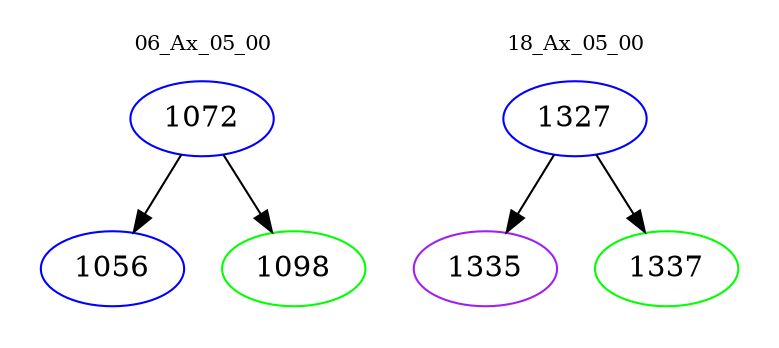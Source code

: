 digraph{
subgraph cluster_0 {
color = white
label = "06_Ax_05_00";
fontsize=10;
T0_1072 [label="1072", color="blue"]
T0_1072 -> T0_1056 [color="black"]
T0_1056 [label="1056", color="blue"]
T0_1072 -> T0_1098 [color="black"]
T0_1098 [label="1098", color="green"]
}
subgraph cluster_1 {
color = white
label = "18_Ax_05_00";
fontsize=10;
T1_1327 [label="1327", color="blue"]
T1_1327 -> T1_1335 [color="black"]
T1_1335 [label="1335", color="purple"]
T1_1327 -> T1_1337 [color="black"]
T1_1337 [label="1337", color="green"]
}
}
